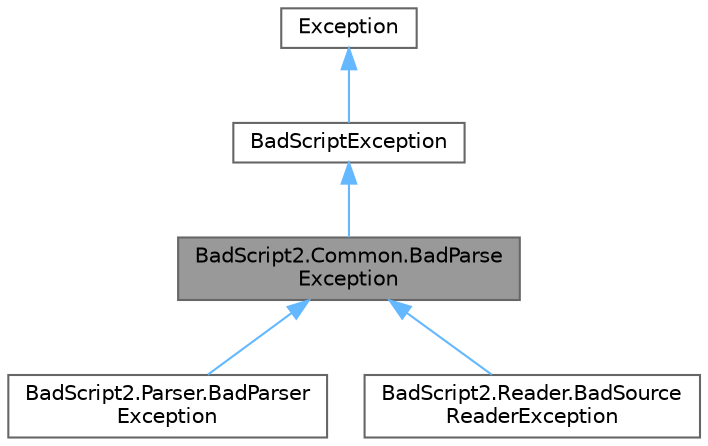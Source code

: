 digraph "BadScript2.Common.BadParseException"
{
 // LATEX_PDF_SIZE
  bgcolor="transparent";
  edge [fontname=Helvetica,fontsize=10,labelfontname=Helvetica,labelfontsize=10];
  node [fontname=Helvetica,fontsize=10,shape=box,height=0.2,width=0.4];
  Node1 [id="Node000001",label="BadScript2.Common.BadParse\lException",height=0.2,width=0.4,color="gray40", fillcolor="grey60", style="filled", fontcolor="black",tooltip="Base Class for all BadScript Parser Exceptions."];
  Node2 -> Node1 [id="edge1_Node000001_Node000002",dir="back",color="steelblue1",style="solid",tooltip=" "];
  Node2 [id="Node000002",label="BadScriptException",height=0.2,width=0.4,color="gray40", fillcolor="white", style="filled",URL="$class_bad_script2_1_1_common_1_1_bad_script_exception.html",tooltip=" "];
  Node3 -> Node2 [id="edge2_Node000002_Node000003",dir="back",color="steelblue1",style="solid",tooltip=" "];
  Node3 [id="Node000003",label="Exception",height=0.2,width=0.4,color="gray40", fillcolor="white", style="filled",tooltip=" "];
  Node1 -> Node4 [id="edge3_Node000001_Node000004",dir="back",color="steelblue1",style="solid",tooltip=" "];
  Node4 [id="Node000004",label="BadScript2.Parser.BadParser\lException",height=0.2,width=0.4,color="gray40", fillcolor="white", style="filled",URL="$class_bad_script2_1_1_parser_1_1_bad_parser_exception.html",tooltip="Gets Raised when a Parser Error occurs."];
  Node1 -> Node5 [id="edge4_Node000001_Node000005",dir="back",color="steelblue1",style="solid",tooltip=" "];
  Node5 [id="Node000005",label="BadScript2.Reader.BadSource\lReaderException",height=0.2,width=0.4,color="gray40", fillcolor="white", style="filled",URL="$class_bad_script2_1_1_reader_1_1_bad_source_reader_exception.html",tooltip="Gets Raised if the Reader encounters an Error."];
}
